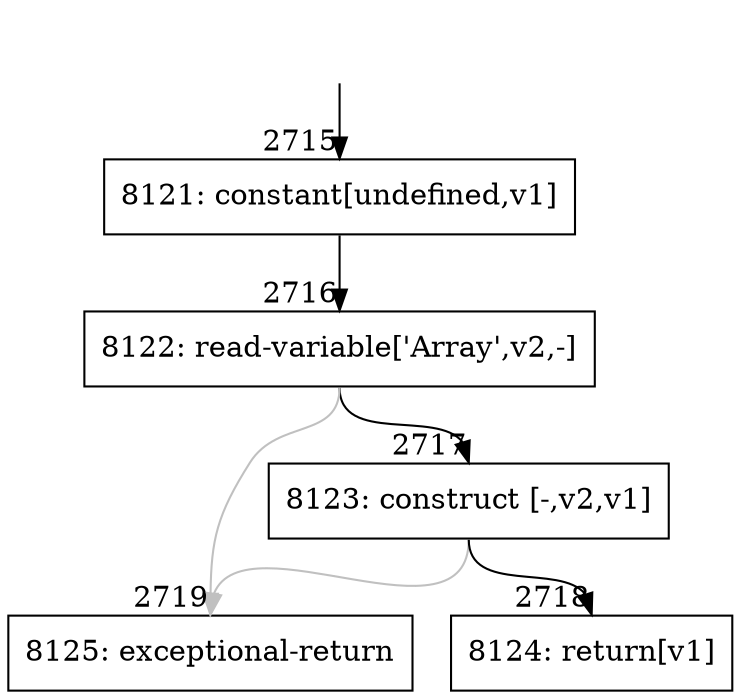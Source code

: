 digraph {
rankdir="TD"
BB_entry294[shape=none,label=""];
BB_entry294 -> BB2715 [tailport=s, headport=n, headlabel="    2715"]
BB2715 [shape=record label="{8121: constant[undefined,v1]}" ] 
BB2715 -> BB2716 [tailport=s, headport=n, headlabel="      2716"]
BB2716 [shape=record label="{8122: read-variable['Array',v2,-]}" ] 
BB2716 -> BB2717 [tailport=s, headport=n, headlabel="      2717"]
BB2716 -> BB2719 [tailport=s, headport=n, color=gray, headlabel="      2719"]
BB2717 [shape=record label="{8123: construct [-,v2,v1]}" ] 
BB2717 -> BB2718 [tailport=s, headport=n, headlabel="      2718"]
BB2717 -> BB2719 [tailport=s, headport=n, color=gray]
BB2718 [shape=record label="{8124: return[v1]}" ] 
BB2719 [shape=record label="{8125: exceptional-return}" ] 
//#$~ 3145
}
